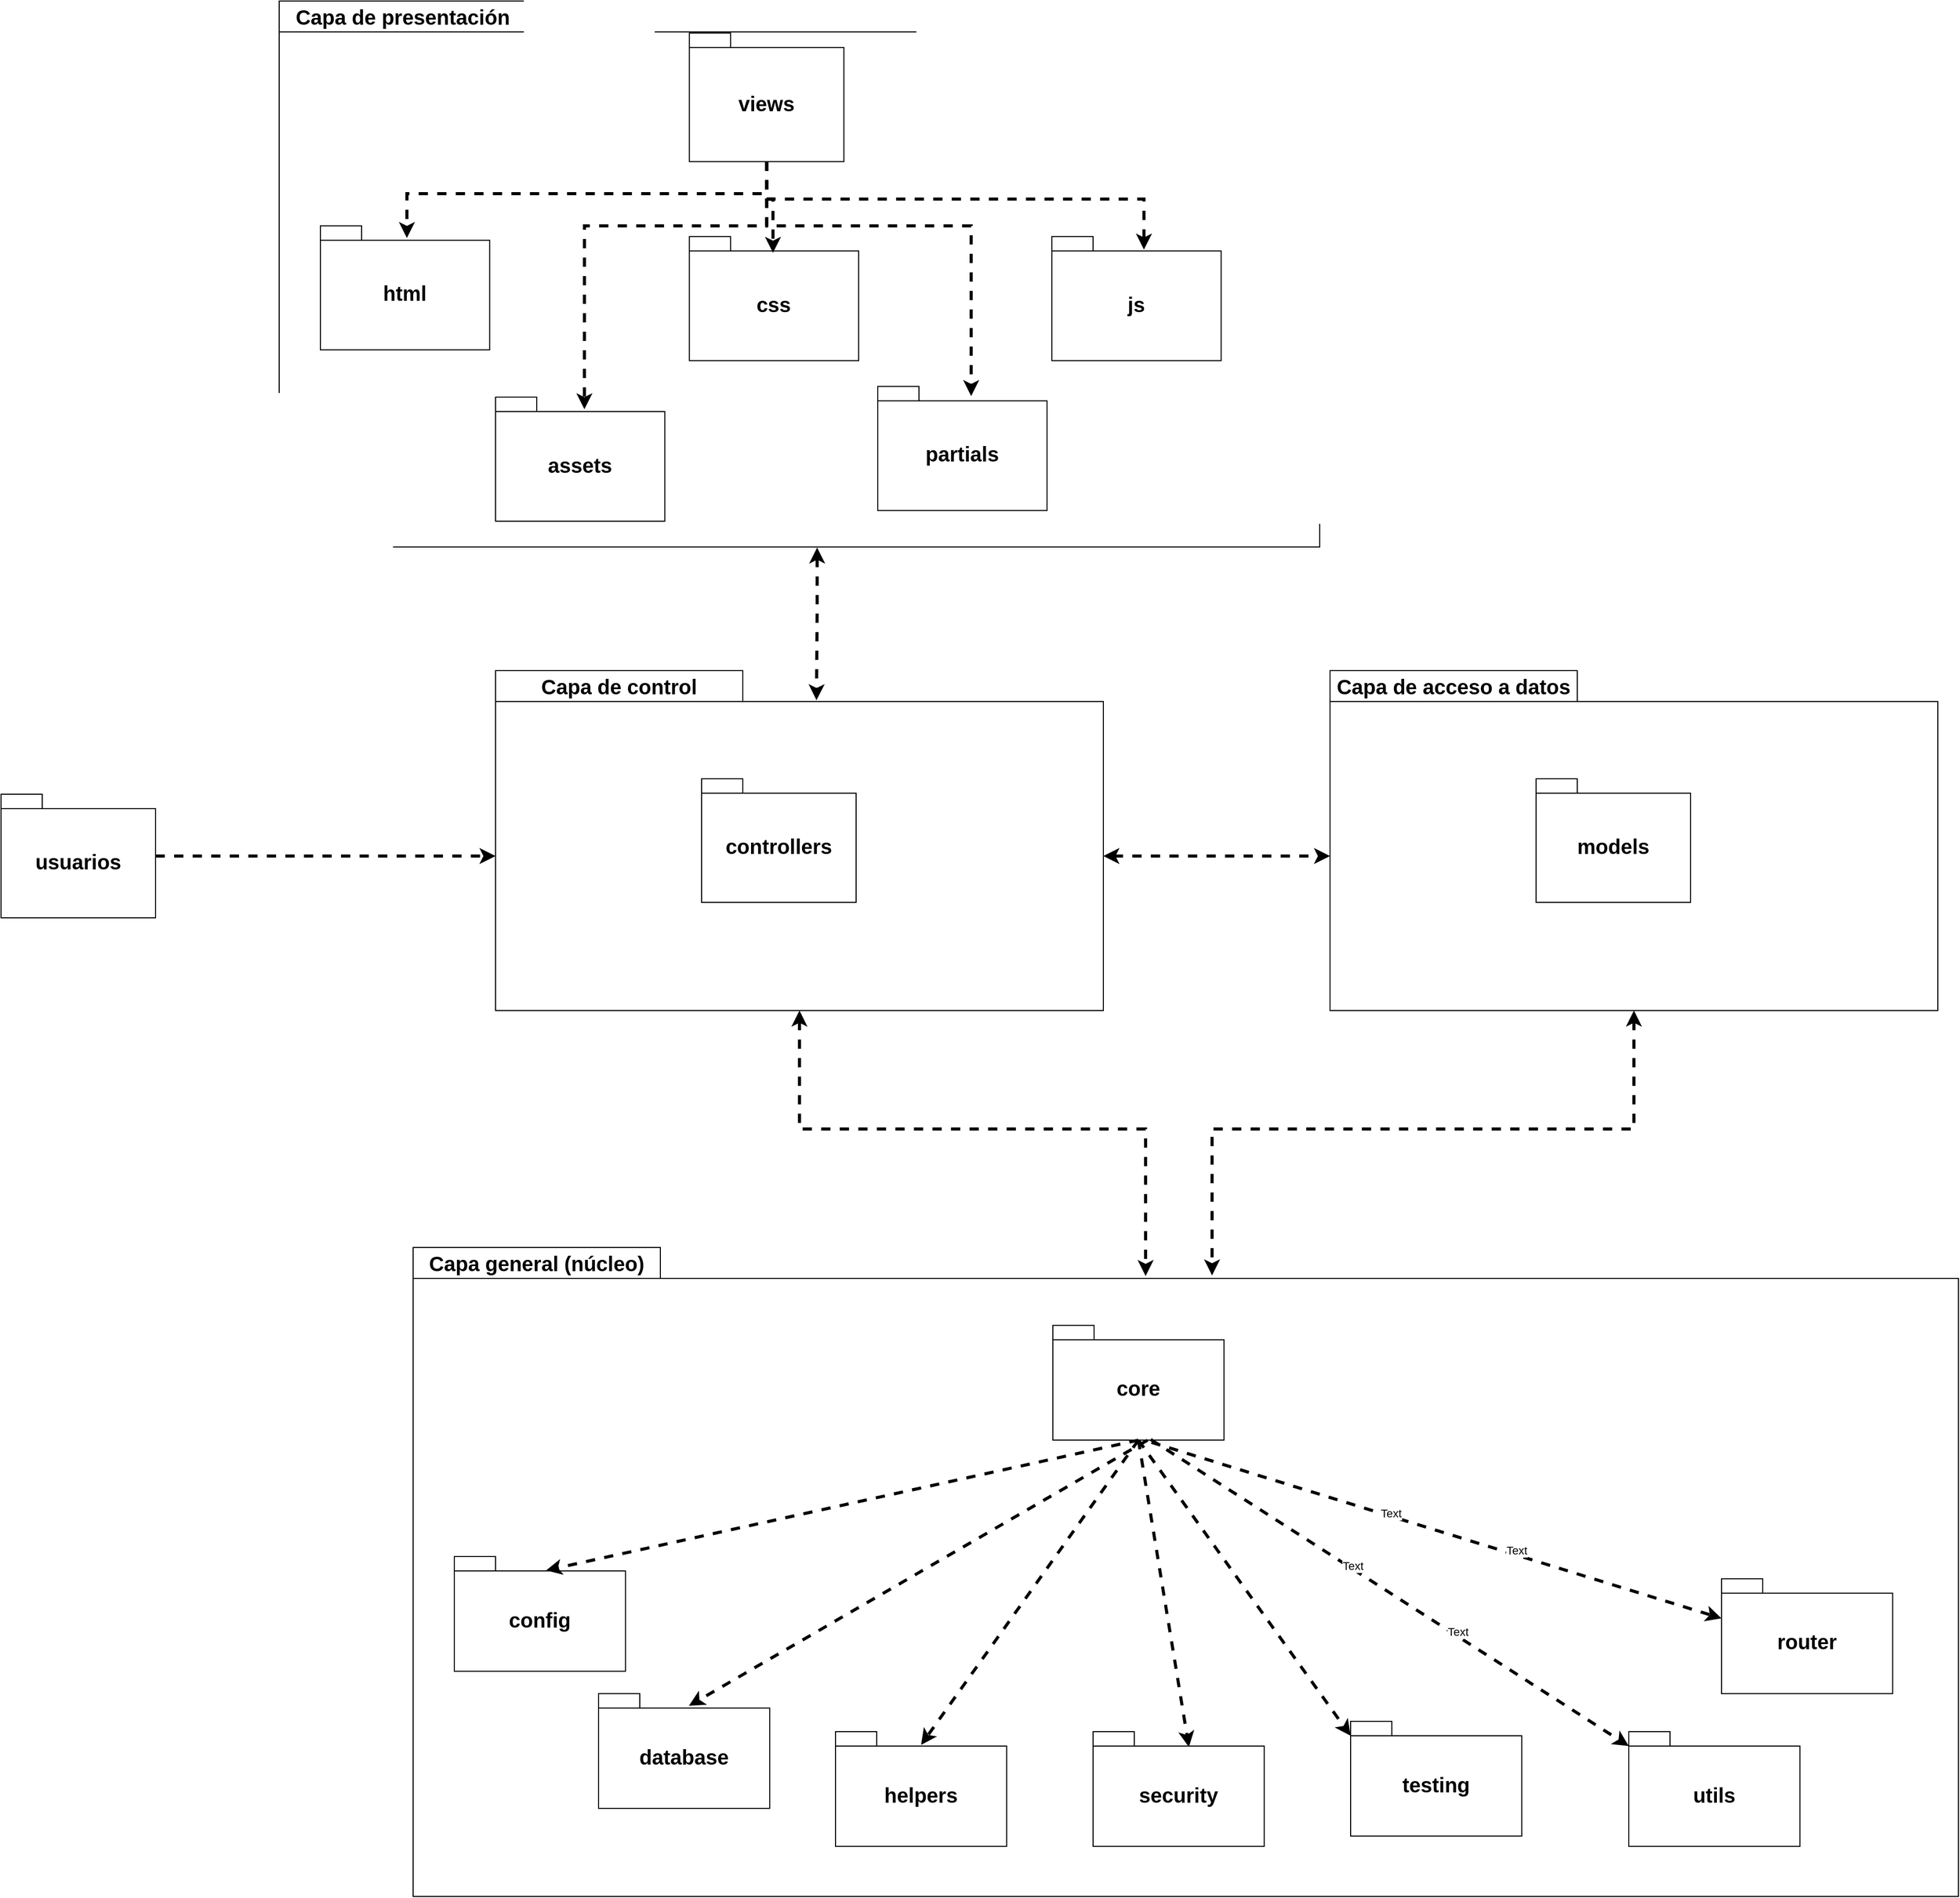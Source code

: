 <mxfile version="21.6.8" type="device">
  <diagram name="Página-1" id="DUn3bFaLTXw3OKuoVKrn">
    <mxGraphModel dx="1826" dy="2483" grid="1" gridSize="10" guides="1" tooltips="1" connect="1" arrows="1" fold="1" page="1" pageScale="1" pageWidth="827" pageHeight="1169" math="0" shadow="0">
      <root>
        <mxCell id="0" />
        <mxCell id="1" parent="0" />
        <mxCell id="-S50gkUpp2dCDsw27XBV-12" value="Capa de presentación" style="shape=folder;fontStyle=1;tabWidth=240;tabHeight=30;tabPosition=left;html=1;boundedLbl=1;labelInHeader=1;container=1;collapsible=0;whiteSpace=wrap;fontSize=20;" parent="1" vertex="1">
          <mxGeometry x="570" y="-1080" width="1010" height="530" as="geometry" />
        </mxCell>
        <mxCell id="-S50gkUpp2dCDsw27XBV-13" value="" style="html=1;strokeColor=none;resizeWidth=1;resizeHeight=1;fillColor=none;part=1;connectable=0;allowArrows=0;deletable=0;whiteSpace=wrap;fontSize=20;" parent="-S50gkUpp2dCDsw27XBV-12" vertex="1">
          <mxGeometry width="1010" height="371.0" relative="1" as="geometry">
            <mxPoint y="30" as="offset" />
          </mxGeometry>
        </mxCell>
        <mxCell id="-S50gkUpp2dCDsw27XBV-16" value="css" style="shape=folder;fontStyle=1;spacingTop=10;tabWidth=40;tabHeight=14;tabPosition=left;html=1;whiteSpace=wrap;fontSize=20;" parent="-S50gkUpp2dCDsw27XBV-12" vertex="1">
          <mxGeometry x="398.147" y="228.639" width="164.305" height="120.449" as="geometry" />
        </mxCell>
        <mxCell id="-S50gkUpp2dCDsw27XBV-17" value="html" style="shape=folder;fontStyle=1;spacingTop=10;tabWidth=40;tabHeight=14;tabPosition=left;html=1;whiteSpace=wrap;fontSize=20;" parent="-S50gkUpp2dCDsw27XBV-12" vertex="1">
          <mxGeometry x="39.997" y="218.237" width="164.305" height="120.449" as="geometry" />
        </mxCell>
        <mxCell id="-S50gkUpp2dCDsw27XBV-18" value="js" style="shape=folder;fontStyle=1;spacingTop=10;tabWidth=40;tabHeight=14;tabPosition=left;html=1;whiteSpace=wrap;fontSize=20;" parent="-S50gkUpp2dCDsw27XBV-12" vertex="1">
          <mxGeometry x="750.002" y="228.634" width="164.305" height="120.449" as="geometry" />
        </mxCell>
        <mxCell id="-S50gkUpp2dCDsw27XBV-19" value="partials" style="shape=folder;fontStyle=1;spacingTop=10;tabWidth=40;tabHeight=14;tabPosition=left;html=1;whiteSpace=wrap;fontSize=20;" parent="-S50gkUpp2dCDsw27XBV-12" vertex="1">
          <mxGeometry x="580.997" y="374.115" width="164.305" height="120.449" as="geometry" />
        </mxCell>
        <mxCell id="-S50gkUpp2dCDsw27XBV-26" value="assets" style="shape=folder;fontStyle=1;spacingTop=10;tabWidth=40;tabHeight=14;tabPosition=left;html=1;whiteSpace=wrap;fontSize=20;" parent="-S50gkUpp2dCDsw27XBV-12" vertex="1">
          <mxGeometry x="209.997" y="384.506" width="164.305" height="120.449" as="geometry" />
        </mxCell>
        <mxCell id="-S50gkUpp2dCDsw27XBV-48" value="views" style="shape=folder;fontStyle=1;spacingTop=10;tabWidth=40;tabHeight=14;tabPosition=left;html=1;whiteSpace=wrap;fontSize=20;" parent="-S50gkUpp2dCDsw27XBV-12" vertex="1">
          <mxGeometry x="398.15" y="31.176" width="150" height="124.706" as="geometry" />
        </mxCell>
        <mxCell id="-S50gkUpp2dCDsw27XBV-49" style="edgeStyle=orthogonalEdgeStyle;rounded=0;orthogonalLoop=1;jettySize=auto;html=1;entryX=0.511;entryY=0.098;entryDx=0;entryDy=0;entryPerimeter=0;dashed=1;strokeWidth=3;exitX=0.5;exitY=1;exitDx=0;exitDy=0;exitPerimeter=0;" parent="-S50gkUpp2dCDsw27XBV-12" source="-S50gkUpp2dCDsw27XBV-48" target="-S50gkUpp2dCDsw27XBV-17" edge="1">
          <mxGeometry relative="1" as="geometry">
            <mxPoint x="-130" y="810.588" as="sourcePoint" />
            <mxPoint x="200" y="810.588" as="targetPoint" />
          </mxGeometry>
        </mxCell>
        <mxCell id="-S50gkUpp2dCDsw27XBV-50" style="edgeStyle=orthogonalEdgeStyle;rounded=0;orthogonalLoop=1;jettySize=auto;html=1;entryX=0.494;entryY=0.131;entryDx=0;entryDy=0;entryPerimeter=0;dashed=1;strokeWidth=3;exitX=0.5;exitY=1;exitDx=0;exitDy=0;exitPerimeter=0;" parent="-S50gkUpp2dCDsw27XBV-12" source="-S50gkUpp2dCDsw27XBV-48" target="-S50gkUpp2dCDsw27XBV-16" edge="1">
          <mxGeometry relative="1" as="geometry">
            <mxPoint x="483" y="166.275" as="sourcePoint" />
            <mxPoint x="134" y="240.059" as="targetPoint" />
          </mxGeometry>
        </mxCell>
        <mxCell id="-S50gkUpp2dCDsw27XBV-51" style="edgeStyle=orthogonalEdgeStyle;rounded=0;orthogonalLoop=1;jettySize=auto;html=1;entryX=0.544;entryY=0.105;entryDx=0;entryDy=0;entryPerimeter=0;dashed=1;strokeWidth=3;exitX=0.5;exitY=1;exitDx=0;exitDy=0;exitPerimeter=0;" parent="-S50gkUpp2dCDsw27XBV-12" source="-S50gkUpp2dCDsw27XBV-48" target="-S50gkUpp2dCDsw27XBV-18" edge="1">
          <mxGeometry relative="1" as="geometry">
            <mxPoint x="493" y="176.667" as="sourcePoint" />
            <mxPoint x="144" y="250.451" as="targetPoint" />
          </mxGeometry>
        </mxCell>
        <mxCell id="-S50gkUpp2dCDsw27XBV-52" style="edgeStyle=orthogonalEdgeStyle;rounded=0;orthogonalLoop=1;jettySize=auto;html=1;entryX=0.525;entryY=0.098;entryDx=0;entryDy=0;entryPerimeter=0;dashed=1;strokeWidth=3;exitX=0.5;exitY=1;exitDx=0;exitDy=0;exitPerimeter=0;" parent="-S50gkUpp2dCDsw27XBV-12" source="-S50gkUpp2dCDsw27XBV-48" target="-S50gkUpp2dCDsw27XBV-26" edge="1">
          <mxGeometry relative="1" as="geometry">
            <mxPoint x="503" y="187.059" as="sourcePoint" />
            <mxPoint x="154" y="260.843" as="targetPoint" />
            <Array as="points">
              <mxPoint x="473" y="218.235" />
              <mxPoint x="296" y="218.235" />
            </Array>
          </mxGeometry>
        </mxCell>
        <mxCell id="-S50gkUpp2dCDsw27XBV-53" style="edgeStyle=orthogonalEdgeStyle;rounded=0;orthogonalLoop=1;jettySize=auto;html=1;entryX=0.552;entryY=0.078;entryDx=0;entryDy=0;entryPerimeter=0;dashed=1;strokeWidth=3;exitX=0.5;exitY=1;exitDx=0;exitDy=0;exitPerimeter=0;" parent="-S50gkUpp2dCDsw27XBV-12" source="-S50gkUpp2dCDsw27XBV-48" target="-S50gkUpp2dCDsw27XBV-19" edge="1">
          <mxGeometry relative="1" as="geometry">
            <mxPoint x="513" y="197.451" as="sourcePoint" />
            <mxPoint x="164" y="271.235" as="targetPoint" />
            <Array as="points">
              <mxPoint x="473" y="218.235" />
              <mxPoint x="672" y="218.235" />
            </Array>
          </mxGeometry>
        </mxCell>
        <mxCell id="-S50gkUpp2dCDsw27XBV-27" value="&lt;font style=&quot;font-size: 20px;&quot;&gt;Capa general (núcleo)&lt;/font&gt;" style="shape=folder;fontStyle=1;tabWidth=240;tabHeight=30;tabPosition=left;html=1;boundedLbl=1;labelInHeader=1;container=1;collapsible=0;whiteSpace=wrap;fontSize=20;" parent="1" vertex="1">
          <mxGeometry x="700" y="130" width="1500" height="630" as="geometry" />
        </mxCell>
        <mxCell id="-S50gkUpp2dCDsw27XBV-28" value="" style="html=1;strokeColor=none;resizeWidth=1;resizeHeight=1;fillColor=none;part=1;connectable=0;allowArrows=0;deletable=0;whiteSpace=wrap;fontSize=20;" parent="-S50gkUpp2dCDsw27XBV-27" vertex="1">
          <mxGeometry width="1500.0" height="441" relative="1" as="geometry">
            <mxPoint y="30" as="offset" />
          </mxGeometry>
        </mxCell>
        <mxCell id="-S50gkUpp2dCDsw27XBV-29" value="core" style="shape=folder;fontStyle=1;spacingTop=10;tabWidth=40;tabHeight=14;tabPosition=left;html=1;whiteSpace=wrap;fontSize=20;" parent="-S50gkUpp2dCDsw27XBV-27" vertex="1">
          <mxGeometry x="620.96" y="75.6" width="166.147" height="111.431" as="geometry" />
        </mxCell>
        <mxCell id="-S50gkUpp2dCDsw27XBV-33" value="config" style="shape=folder;fontStyle=1;spacingTop=10;tabWidth=40;tabHeight=14;tabPosition=left;html=1;whiteSpace=wrap;fontSize=20;" parent="-S50gkUpp2dCDsw27XBV-27" vertex="1">
          <mxGeometry x="40.002" y="299.999" width="166.147" height="111.431" as="geometry" />
        </mxCell>
        <mxCell id="-S50gkUpp2dCDsw27XBV-34" value="database" style="shape=folder;fontStyle=1;spacingTop=10;tabWidth=40;tabHeight=14;tabPosition=left;html=1;whiteSpace=wrap;fontSize=20;" parent="-S50gkUpp2dCDsw27XBV-27" vertex="1">
          <mxGeometry x="180.004" y="433.121" width="166.147" height="111.431" as="geometry" />
        </mxCell>
        <mxCell id="-S50gkUpp2dCDsw27XBV-35" value="security" style="shape=folder;fontStyle=1;spacingTop=10;tabWidth=40;tabHeight=14;tabPosition=left;html=1;whiteSpace=wrap;fontSize=20;" parent="-S50gkUpp2dCDsw27XBV-27" vertex="1">
          <mxGeometry x="660.001" y="470.005" width="166.147" height="111.431" as="geometry" />
        </mxCell>
        <mxCell id="-S50gkUpp2dCDsw27XBV-36" value="helpers" style="shape=folder;fontStyle=1;spacingTop=10;tabWidth=40;tabHeight=14;tabPosition=left;html=1;whiteSpace=wrap;fontSize=20;" parent="-S50gkUpp2dCDsw27XBV-27" vertex="1">
          <mxGeometry x="409.997" y="469.999" width="166.147" height="111.431" as="geometry" />
        </mxCell>
        <mxCell id="-S50gkUpp2dCDsw27XBV-37" value="testing" style="shape=folder;fontStyle=1;spacingTop=10;tabWidth=40;tabHeight=14;tabPosition=left;html=1;whiteSpace=wrap;fontSize=20;" parent="-S50gkUpp2dCDsw27XBV-27" vertex="1">
          <mxGeometry x="910.004" y="460.005" width="166.147" height="111.431" as="geometry" />
        </mxCell>
        <mxCell id="-S50gkUpp2dCDsw27XBV-38" value="utils" style="shape=folder;fontStyle=1;spacingTop=10;tabWidth=40;tabHeight=14;tabPosition=left;html=1;whiteSpace=wrap;fontSize=20;" parent="-S50gkUpp2dCDsw27XBV-27" vertex="1">
          <mxGeometry x="1180.0" y="470.001" width="166.147" height="111.431" as="geometry" />
        </mxCell>
        <mxCell id="-S50gkUpp2dCDsw27XBV-40" value="" style="endArrow=classic;html=1;rounded=0;exitX=0.5;exitY=1;exitDx=0;exitDy=0;exitPerimeter=0;entryX=0.536;entryY=0.121;entryDx=0;entryDy=0;entryPerimeter=0;dashed=1;strokeWidth=3;" parent="-S50gkUpp2dCDsw27XBV-27" source="-S50gkUpp2dCDsw27XBV-29" target="-S50gkUpp2dCDsw27XBV-33" edge="1">
          <mxGeometry width="50" height="50" relative="1" as="geometry">
            <mxPoint x="353.073" y="196.875" as="sourcePoint" />
            <mxPoint x="409.295" y="147.656" as="targetPoint" />
          </mxGeometry>
        </mxCell>
        <mxCell id="-S50gkUpp2dCDsw27XBV-41" value="" style="endArrow=classic;html=1;rounded=0;entryX=0.528;entryY=0.106;entryDx=0;entryDy=0;entryPerimeter=0;dashed=1;strokeWidth=3;" parent="-S50gkUpp2dCDsw27XBV-27" target="-S50gkUpp2dCDsw27XBV-34" edge="1">
          <mxGeometry width="50" height="50" relative="1" as="geometry">
            <mxPoint x="712.894" y="187.031" as="sourcePoint" />
            <mxPoint x="183.283" y="289.406" as="targetPoint" />
          </mxGeometry>
        </mxCell>
        <mxCell id="-S50gkUpp2dCDsw27XBV-42" value="" style="endArrow=classic;html=1;rounded=0;exitX=0.5;exitY=1;exitDx=0;exitDy=0;exitPerimeter=0;entryX=0.5;entryY=0.115;entryDx=0;entryDy=0;entryPerimeter=0;dashed=1;strokeWidth=3;" parent="-S50gkUpp2dCDsw27XBV-27" source="-S50gkUpp2dCDsw27XBV-29" target="-S50gkUpp2dCDsw27XBV-36" edge="1">
          <mxGeometry width="50" height="50" relative="1" as="geometry">
            <mxPoint x="643.178" y="157.5" as="sourcePoint" />
            <mxPoint x="194.528" y="299.25" as="targetPoint" />
          </mxGeometry>
        </mxCell>
        <mxCell id="-S50gkUpp2dCDsw27XBV-43" value="" style="endArrow=classic;html=1;rounded=0;exitX=0.5;exitY=1;exitDx=0;exitDy=0;exitPerimeter=0;entryX=0.56;entryY=0.134;entryDx=0;entryDy=0;entryPerimeter=0;dashed=1;strokeWidth=3;" parent="-S50gkUpp2dCDsw27XBV-27" source="-S50gkUpp2dCDsw27XBV-29" target="-S50gkUpp2dCDsw27XBV-35" edge="1">
          <mxGeometry width="50" height="50" relative="1" as="geometry">
            <mxPoint x="654.423" y="167.344" as="sourcePoint" />
            <mxPoint x="205.772" y="309.094" as="targetPoint" />
          </mxGeometry>
        </mxCell>
        <mxCell id="-S50gkUpp2dCDsw27XBV-44" value="" style="endArrow=classic;html=1;rounded=0;exitX=0.5;exitY=1;exitDx=0;exitDy=0;exitPerimeter=0;entryX=0;entryY=0;entryDx=0;entryDy=14;entryPerimeter=0;dashed=1;strokeWidth=3;" parent="-S50gkUpp2dCDsw27XBV-27" source="-S50gkUpp2dCDsw27XBV-29" target="-S50gkUpp2dCDsw27XBV-37" edge="1">
          <mxGeometry width="50" height="50" relative="1" as="geometry">
            <mxPoint x="665.667" y="177.188" as="sourcePoint" />
            <mxPoint x="217.016" y="318.938" as="targetPoint" />
          </mxGeometry>
        </mxCell>
        <mxCell id="-S50gkUpp2dCDsw27XBV-45" value="" style="endArrow=classic;html=1;rounded=0;exitX=0.572;exitY=0.994;exitDx=0;exitDy=0;exitPerimeter=0;entryX=0;entryY=0;entryDx=0;entryDy=14;entryPerimeter=0;dashed=1;strokeWidth=3;" parent="-S50gkUpp2dCDsw27XBV-27" source="-S50gkUpp2dCDsw27XBV-29" target="-S50gkUpp2dCDsw27XBV-38" edge="1">
          <mxGeometry width="50" height="50" relative="1" as="geometry">
            <mxPoint x="676.912" y="187.031" as="sourcePoint" />
            <mxPoint x="228.261" y="328.781" as="targetPoint" />
          </mxGeometry>
        </mxCell>
        <mxCell id="8Q9e8ioYnYChDULh_nPz-1" value="Text" style="edgeLabel;html=1;align=center;verticalAlign=middle;resizable=0;points=[];" vertex="1" connectable="0" parent="-S50gkUpp2dCDsw27XBV-45">
          <mxGeometry x="-0.163" y="3" relative="1" as="geometry">
            <mxPoint as="offset" />
          </mxGeometry>
        </mxCell>
        <mxCell id="8Q9e8ioYnYChDULh_nPz-8" value="Text" style="edgeLabel;html=1;align=center;verticalAlign=middle;resizable=0;points=[];" vertex="1" connectable="0" parent="-S50gkUpp2dCDsw27XBV-45">
          <mxGeometry x="0.278" y="4" relative="1" as="geometry">
            <mxPoint x="-1" y="-1" as="offset" />
          </mxGeometry>
        </mxCell>
        <mxCell id="8Q9e8ioYnYChDULh_nPz-6" value="router" style="shape=folder;fontStyle=1;spacingTop=10;tabWidth=40;tabHeight=14;tabPosition=left;html=1;whiteSpace=wrap;fontSize=20;" vertex="1" parent="-S50gkUpp2dCDsw27XBV-27">
          <mxGeometry x="1270.005" y="321.685" width="166.147" height="111.431" as="geometry" />
        </mxCell>
        <mxCell id="8Q9e8ioYnYChDULh_nPz-9" value="" style="endArrow=classic;html=1;rounded=0;entryX=0;entryY=0;entryDx=0;entryDy=38.358;entryPerimeter=0;dashed=1;strokeWidth=3;exitX=0.576;exitY=1.019;exitDx=0;exitDy=0;exitPerimeter=0;" edge="1" parent="-S50gkUpp2dCDsw27XBV-27" source="-S50gkUpp2dCDsw27XBV-29" target="8Q9e8ioYnYChDULh_nPz-6">
          <mxGeometry width="50" height="50" relative="1" as="geometry">
            <mxPoint x="710" y="180" as="sourcePoint" />
            <mxPoint x="1170" y="494" as="targetPoint" />
          </mxGeometry>
        </mxCell>
        <mxCell id="8Q9e8ioYnYChDULh_nPz-10" value="Text" style="edgeLabel;html=1;align=center;verticalAlign=middle;resizable=0;points=[];" vertex="1" connectable="0" parent="8Q9e8ioYnYChDULh_nPz-9">
          <mxGeometry x="-0.163" y="3" relative="1" as="geometry">
            <mxPoint as="offset" />
          </mxGeometry>
        </mxCell>
        <mxCell id="8Q9e8ioYnYChDULh_nPz-11" value="Text" style="edgeLabel;html=1;align=center;verticalAlign=middle;resizable=0;points=[];" vertex="1" connectable="0" parent="8Q9e8ioYnYChDULh_nPz-9">
          <mxGeometry x="0.278" y="4" relative="1" as="geometry">
            <mxPoint x="-1" y="-1" as="offset" />
          </mxGeometry>
        </mxCell>
        <mxCell id="-S50gkUpp2dCDsw27XBV-30" value="&lt;font style=&quot;font-size: 20px;&quot;&gt;Capa de control&lt;/font&gt;" style="shape=folder;fontStyle=1;tabWidth=240;tabHeight=30;tabPosition=left;html=1;boundedLbl=1;labelInHeader=1;container=1;collapsible=0;whiteSpace=wrap;fontSize=20;" parent="1" vertex="1">
          <mxGeometry x="780" y="-430" width="590" height="330" as="geometry" />
        </mxCell>
        <mxCell id="-S50gkUpp2dCDsw27XBV-31" value="" style="html=1;strokeColor=none;resizeWidth=1;resizeHeight=1;fillColor=none;part=1;connectable=0;allowArrows=0;deletable=0;whiteSpace=wrap;fontSize=20;" parent="-S50gkUpp2dCDsw27XBV-30" vertex="1">
          <mxGeometry width="590" height="231" relative="1" as="geometry">
            <mxPoint y="30" as="offset" />
          </mxGeometry>
        </mxCell>
        <mxCell id="-S50gkUpp2dCDsw27XBV-2" value="controllers" style="shape=folder;fontStyle=1;spacingTop=10;tabWidth=40;tabHeight=14;tabPosition=left;html=1;whiteSpace=wrap;fontSize=20;" parent="-S50gkUpp2dCDsw27XBV-30" vertex="1">
          <mxGeometry x="200" y="105" width="150" height="120" as="geometry" />
        </mxCell>
        <mxCell id="-S50gkUpp2dCDsw27XBV-47" style="edgeStyle=orthogonalEdgeStyle;rounded=0;orthogonalLoop=1;jettySize=auto;html=1;entryX=0;entryY=0;entryDx=0;entryDy=180;entryPerimeter=0;dashed=1;strokeWidth=3;" parent="1" source="-S50gkUpp2dCDsw27XBV-46" target="-S50gkUpp2dCDsw27XBV-30" edge="1">
          <mxGeometry relative="1" as="geometry" />
        </mxCell>
        <mxCell id="-S50gkUpp2dCDsw27XBV-46" value="usuarios" style="shape=folder;fontStyle=1;spacingTop=10;tabWidth=40;tabHeight=14;tabPosition=left;html=1;whiteSpace=wrap;fontSize=20;" parent="1" vertex="1">
          <mxGeometry x="300" y="-310" width="150" height="120" as="geometry" />
        </mxCell>
        <mxCell id="-S50gkUpp2dCDsw27XBV-59" value="&lt;font style=&quot;font-size: 20px;&quot;&gt;Capa de acceso a datos&lt;/font&gt;" style="shape=folder;fontStyle=1;tabWidth=240;tabHeight=30;tabPosition=left;html=1;boundedLbl=1;labelInHeader=1;container=1;collapsible=0;whiteSpace=wrap;fontSize=20;" parent="1" vertex="1">
          <mxGeometry x="1590" y="-430" width="590" height="330" as="geometry" />
        </mxCell>
        <mxCell id="-S50gkUpp2dCDsw27XBV-60" value="" style="html=1;strokeColor=none;resizeWidth=1;resizeHeight=1;fillColor=none;part=1;connectable=0;allowArrows=0;deletable=0;whiteSpace=wrap;fontSize=20;" parent="-S50gkUpp2dCDsw27XBV-59" vertex="1">
          <mxGeometry width="590" height="231" relative="1" as="geometry">
            <mxPoint y="30" as="offset" />
          </mxGeometry>
        </mxCell>
        <mxCell id="-S50gkUpp2dCDsw27XBV-61" value="models" style="shape=folder;fontStyle=1;spacingTop=10;tabWidth=40;tabHeight=14;tabPosition=left;html=1;whiteSpace=wrap;fontSize=20;" parent="-S50gkUpp2dCDsw27XBV-59" vertex="1">
          <mxGeometry x="200" y="105" width="150" height="120" as="geometry" />
        </mxCell>
        <mxCell id="-S50gkUpp2dCDsw27XBV-63" style="edgeStyle=orthogonalEdgeStyle;rounded=0;orthogonalLoop=1;jettySize=auto;html=1;entryX=0;entryY=0;entryDx=0;entryDy=180;entryPerimeter=0;dashed=1;strokeWidth=3;exitX=0;exitY=0;exitDx=590;exitDy=180;exitPerimeter=0;startArrow=classic;startFill=1;" parent="1" source="-S50gkUpp2dCDsw27XBV-30" target="-S50gkUpp2dCDsw27XBV-59" edge="1">
          <mxGeometry relative="1" as="geometry">
            <mxPoint x="1085" y="-540" as="sourcePoint" />
            <mxPoint x="497" y="-350" as="targetPoint" />
          </mxGeometry>
        </mxCell>
        <mxCell id="-S50gkUpp2dCDsw27XBV-64" style="edgeStyle=orthogonalEdgeStyle;rounded=0;orthogonalLoop=1;jettySize=auto;html=1;entryX=0.528;entryY=0.087;entryDx=0;entryDy=0;entryPerimeter=0;dashed=1;strokeWidth=3;exitX=0.517;exitY=1.001;exitDx=0;exitDy=0;exitPerimeter=0;startArrow=classic;startFill=1;" parent="1" source="-S50gkUpp2dCDsw27XBV-12" target="-S50gkUpp2dCDsw27XBV-30" edge="1">
          <mxGeometry relative="1" as="geometry">
            <mxPoint x="1085" y="-540" as="sourcePoint" />
            <mxPoint x="1087" y="-400" as="targetPoint" />
          </mxGeometry>
        </mxCell>
        <mxCell id="-S50gkUpp2dCDsw27XBV-66" style="edgeStyle=orthogonalEdgeStyle;rounded=0;orthogonalLoop=1;jettySize=auto;html=1;entryX=0.474;entryY=0.044;entryDx=0;entryDy=0;entryPerimeter=0;dashed=1;strokeWidth=3;exitX=0.5;exitY=1;exitDx=0;exitDy=0;exitPerimeter=0;startArrow=classic;startFill=1;" parent="1" source="-S50gkUpp2dCDsw27XBV-30" target="-S50gkUpp2dCDsw27XBV-27" edge="1">
          <mxGeometry relative="1" as="geometry">
            <mxPoint x="1074.5" y="-80" as="sourcePoint" />
            <mxPoint x="1074.5" y="68" as="targetPoint" />
          </mxGeometry>
        </mxCell>
        <mxCell id="-S50gkUpp2dCDsw27XBV-69" style="edgeStyle=orthogonalEdgeStyle;rounded=0;orthogonalLoop=1;jettySize=auto;html=1;entryX=0.517;entryY=0.043;entryDx=0;entryDy=0;entryPerimeter=0;dashed=1;strokeWidth=3;exitX=0.5;exitY=1;exitDx=0;exitDy=0;exitPerimeter=0;startArrow=classic;startFill=1;" parent="1" source="-S50gkUpp2dCDsw27XBV-59" target="-S50gkUpp2dCDsw27XBV-27" edge="1">
          <mxGeometry relative="1" as="geometry">
            <mxPoint x="1930" y="2" as="sourcePoint" />
            <mxPoint x="1930" y="150" as="targetPoint" />
          </mxGeometry>
        </mxCell>
      </root>
    </mxGraphModel>
  </diagram>
</mxfile>
